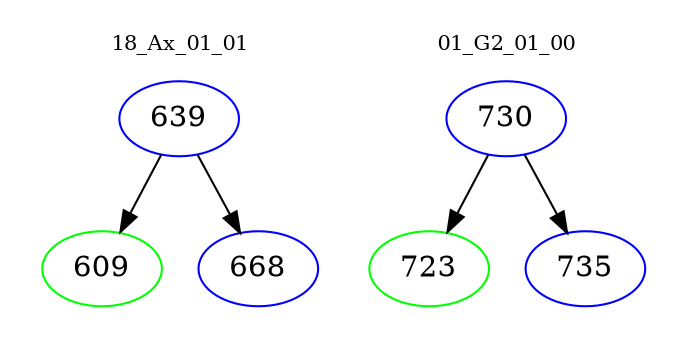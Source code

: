digraph{
subgraph cluster_0 {
color = white
label = "18_Ax_01_01";
fontsize=10;
T0_639 [label="639", color="blue"]
T0_639 -> T0_609 [color="black"]
T0_609 [label="609", color="green"]
T0_639 -> T0_668 [color="black"]
T0_668 [label="668", color="blue"]
}
subgraph cluster_1 {
color = white
label = "01_G2_01_00";
fontsize=10;
T1_730 [label="730", color="blue"]
T1_730 -> T1_723 [color="black"]
T1_723 [label="723", color="green"]
T1_730 -> T1_735 [color="black"]
T1_735 [label="735", color="blue"]
}
}
